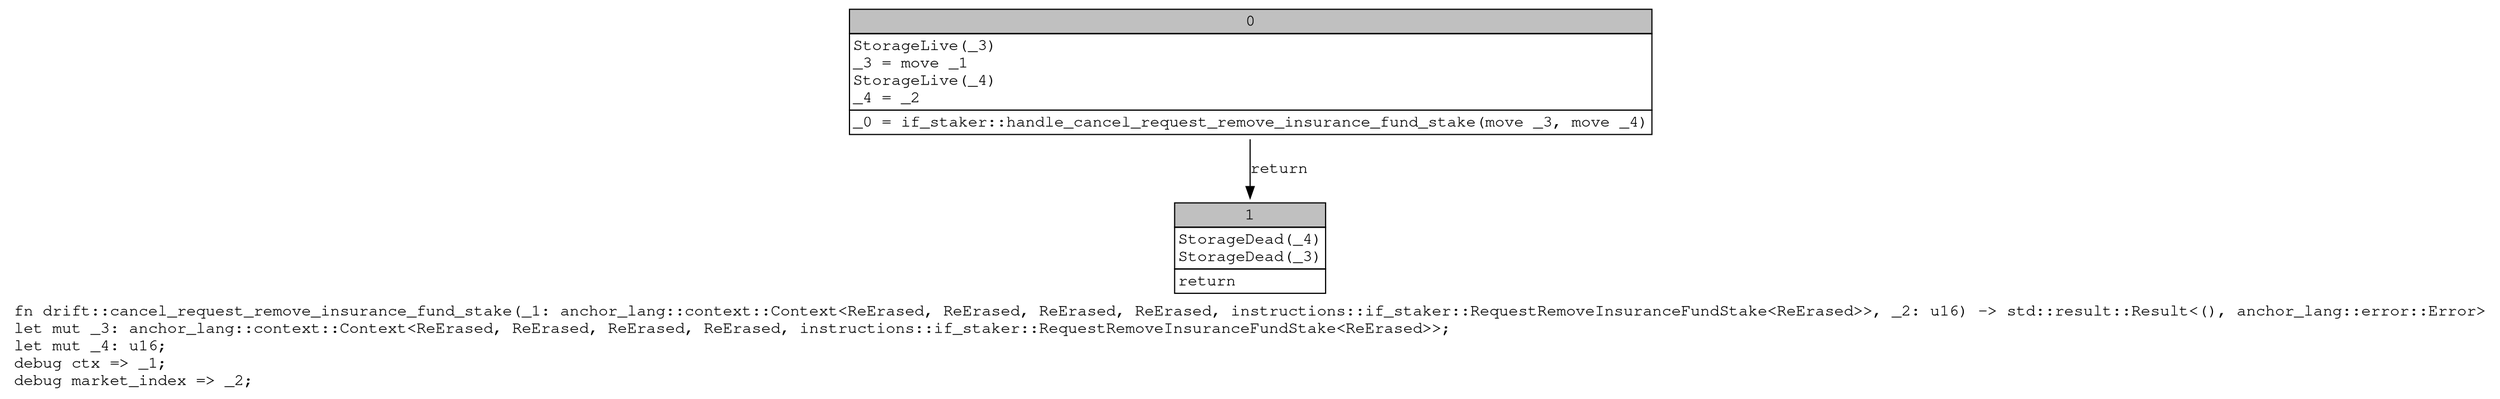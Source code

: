 digraph Mir_0_19987 {
    graph [fontname="Courier, monospace"];
    node [fontname="Courier, monospace"];
    edge [fontname="Courier, monospace"];
    label=<fn drift::cancel_request_remove_insurance_fund_stake(_1: anchor_lang::context::Context&lt;ReErased, ReErased, ReErased, ReErased, instructions::if_staker::RequestRemoveInsuranceFundStake&lt;ReErased&gt;&gt;, _2: u16) -&gt; std::result::Result&lt;(), anchor_lang::error::Error&gt;<br align="left"/>let mut _3: anchor_lang::context::Context&lt;ReErased, ReErased, ReErased, ReErased, instructions::if_staker::RequestRemoveInsuranceFundStake&lt;ReErased&gt;&gt;;<br align="left"/>let mut _4: u16;<br align="left"/>debug ctx =&gt; _1;<br align="left"/>debug market_index =&gt; _2;<br align="left"/>>;
    bb0__0_19987 [shape="none", label=<<table border="0" cellborder="1" cellspacing="0"><tr><td bgcolor="gray" align="center" colspan="1">0</td></tr><tr><td align="left" balign="left">StorageLive(_3)<br/>_3 = move _1<br/>StorageLive(_4)<br/>_4 = _2<br/></td></tr><tr><td align="left">_0 = if_staker::handle_cancel_request_remove_insurance_fund_stake(move _3, move _4)</td></tr></table>>];
    bb1__0_19987 [shape="none", label=<<table border="0" cellborder="1" cellspacing="0"><tr><td bgcolor="gray" align="center" colspan="1">1</td></tr><tr><td align="left" balign="left">StorageDead(_4)<br/>StorageDead(_3)<br/></td></tr><tr><td align="left">return</td></tr></table>>];
    bb0__0_19987 -> bb1__0_19987 [label="return"];
}
